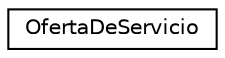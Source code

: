 digraph "Graphical Class Hierarchy"
{
 // INTERACTIVE_SVG=YES
 // LATEX_PDF_SIZE
  edge [fontname="Helvetica",fontsize="10",labelfontname="Helvetica",labelfontsize="10"];
  node [fontname="Helvetica",fontsize="10",shape=record];
  rankdir="LR";
  Node0 [label="OfertaDeServicio",height=0.2,width=0.4,color="black", fillcolor="white", style="filled",URL="$classOfertaDeServicio.html",tooltip="Clase que representa una oferta de sevicio"];
}
